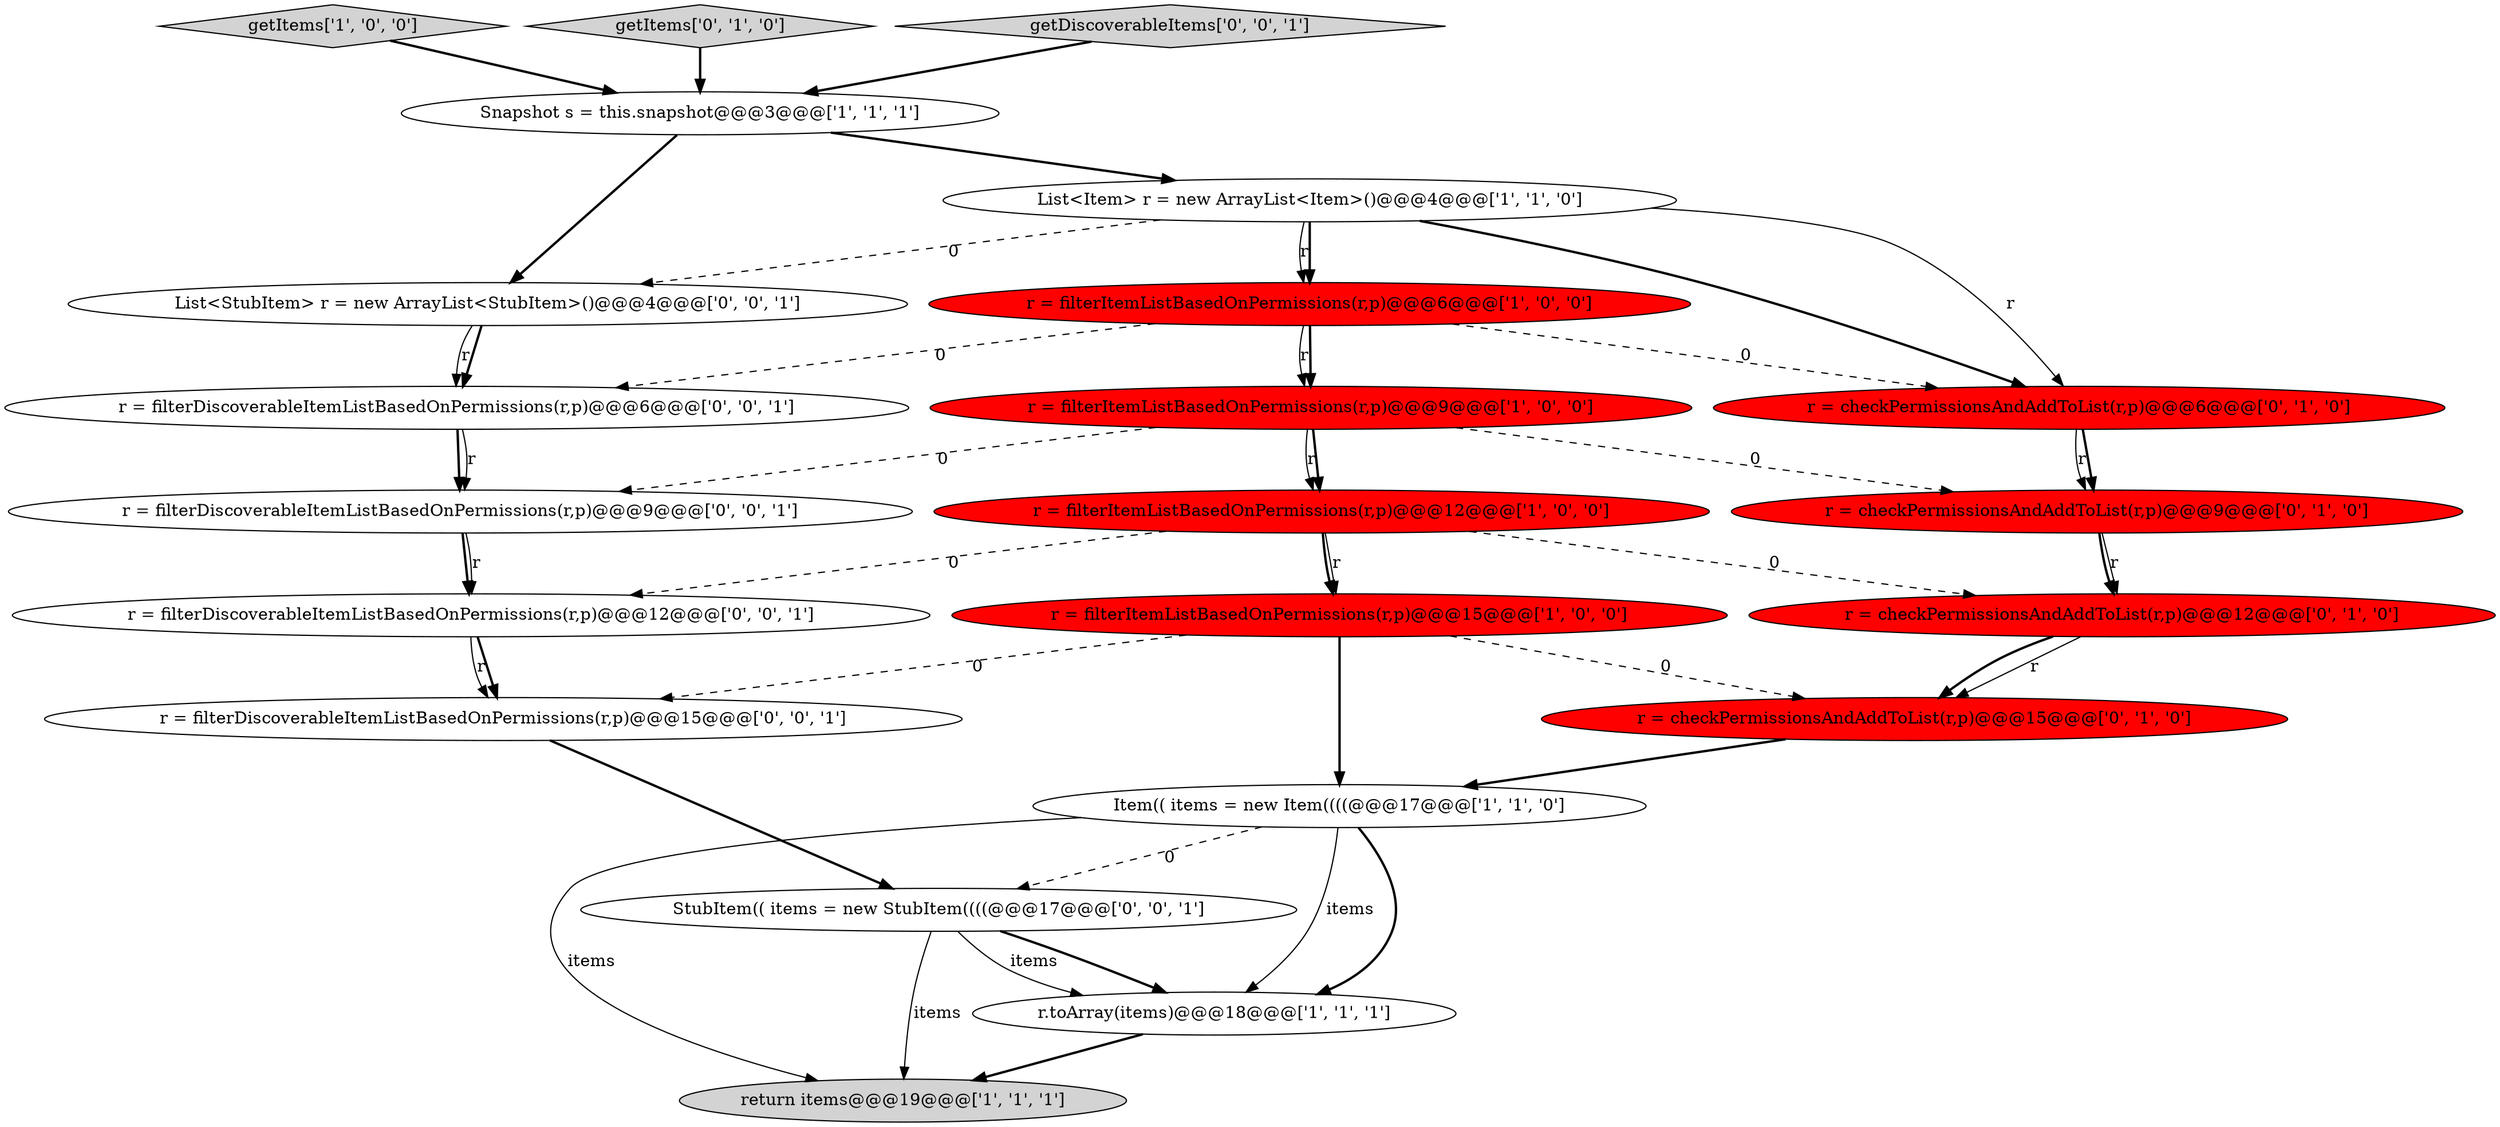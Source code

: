 digraph {
7 [style = filled, label = "r = filterItemListBasedOnPermissions(r,p)@@@9@@@['1', '0', '0']", fillcolor = red, shape = ellipse image = "AAA1AAABBB1BBB"];
19 [style = filled, label = "r = filterDiscoverableItemListBasedOnPermissions(r,p)@@@6@@@['0', '0', '1']", fillcolor = white, shape = ellipse image = "AAA0AAABBB3BBB"];
6 [style = filled, label = "r.toArray(items)@@@18@@@['1', '1', '1']", fillcolor = white, shape = ellipse image = "AAA0AAABBB1BBB"];
14 [style = filled, label = "r = checkPermissionsAndAddToList(r,p)@@@15@@@['0', '1', '0']", fillcolor = red, shape = ellipse image = "AAA1AAABBB2BBB"];
0 [style = filled, label = "getItems['1', '0', '0']", fillcolor = lightgray, shape = diamond image = "AAA0AAABBB1BBB"];
5 [style = filled, label = "Item(( items = new Item((((@@@17@@@['1', '1', '0']", fillcolor = white, shape = ellipse image = "AAA0AAABBB1BBB"];
15 [style = filled, label = "StubItem(( items = new StubItem((((@@@17@@@['0', '0', '1']", fillcolor = white, shape = ellipse image = "AAA0AAABBB3BBB"];
2 [style = filled, label = "r = filterItemListBasedOnPermissions(r,p)@@@12@@@['1', '0', '0']", fillcolor = red, shape = ellipse image = "AAA1AAABBB1BBB"];
11 [style = filled, label = "r = checkPermissionsAndAddToList(r,p)@@@9@@@['0', '1', '0']", fillcolor = red, shape = ellipse image = "AAA1AAABBB2BBB"];
12 [style = filled, label = "r = checkPermissionsAndAddToList(r,p)@@@12@@@['0', '1', '0']", fillcolor = red, shape = ellipse image = "AAA1AAABBB2BBB"];
3 [style = filled, label = "List<Item> r = new ArrayList<Item>()@@@4@@@['1', '1', '0']", fillcolor = white, shape = ellipse image = "AAA0AAABBB1BBB"];
4 [style = filled, label = "return items@@@19@@@['1', '1', '1']", fillcolor = lightgray, shape = ellipse image = "AAA0AAABBB1BBB"];
10 [style = filled, label = "getItems['0', '1', '0']", fillcolor = lightgray, shape = diamond image = "AAA0AAABBB2BBB"];
18 [style = filled, label = "List<StubItem> r = new ArrayList<StubItem>()@@@4@@@['0', '0', '1']", fillcolor = white, shape = ellipse image = "AAA0AAABBB3BBB"];
17 [style = filled, label = "r = filterDiscoverableItemListBasedOnPermissions(r,p)@@@15@@@['0', '0', '1']", fillcolor = white, shape = ellipse image = "AAA0AAABBB3BBB"];
1 [style = filled, label = "r = filterItemListBasedOnPermissions(r,p)@@@15@@@['1', '0', '0']", fillcolor = red, shape = ellipse image = "AAA1AAABBB1BBB"];
20 [style = filled, label = "getDiscoverableItems['0', '0', '1']", fillcolor = lightgray, shape = diamond image = "AAA0AAABBB3BBB"];
21 [style = filled, label = "r = filterDiscoverableItemListBasedOnPermissions(r,p)@@@9@@@['0', '0', '1']", fillcolor = white, shape = ellipse image = "AAA0AAABBB3BBB"];
8 [style = filled, label = "Snapshot s = this.snapshot@@@3@@@['1', '1', '1']", fillcolor = white, shape = ellipse image = "AAA0AAABBB1BBB"];
13 [style = filled, label = "r = checkPermissionsAndAddToList(r,p)@@@6@@@['0', '1', '0']", fillcolor = red, shape = ellipse image = "AAA1AAABBB2BBB"];
9 [style = filled, label = "r = filterItemListBasedOnPermissions(r,p)@@@6@@@['1', '0', '0']", fillcolor = red, shape = ellipse image = "AAA1AAABBB1BBB"];
16 [style = filled, label = "r = filterDiscoverableItemListBasedOnPermissions(r,p)@@@12@@@['0', '0', '1']", fillcolor = white, shape = ellipse image = "AAA0AAABBB3BBB"];
1->5 [style = bold, label=""];
3->9 [style = solid, label="r"];
3->13 [style = solid, label="r"];
19->21 [style = solid, label="r"];
7->21 [style = dashed, label="0"];
9->7 [style = solid, label="r"];
2->1 [style = solid, label="r"];
1->14 [style = dashed, label="0"];
2->1 [style = bold, label=""];
8->18 [style = bold, label=""];
3->18 [style = dashed, label="0"];
11->12 [style = solid, label="r"];
8->3 [style = bold, label=""];
18->19 [style = bold, label=""];
7->11 [style = dashed, label="0"];
12->14 [style = solid, label="r"];
11->12 [style = bold, label=""];
15->6 [style = bold, label=""];
16->17 [style = bold, label=""];
9->7 [style = bold, label=""];
13->11 [style = bold, label=""];
21->16 [style = solid, label="r"];
16->17 [style = solid, label="r"];
9->19 [style = dashed, label="0"];
3->9 [style = bold, label=""];
6->4 [style = bold, label=""];
2->12 [style = dashed, label="0"];
20->8 [style = bold, label=""];
15->6 [style = solid, label="items"];
5->4 [style = solid, label="items"];
1->17 [style = dashed, label="0"];
18->19 [style = solid, label="r"];
5->6 [style = bold, label=""];
10->8 [style = bold, label=""];
5->6 [style = solid, label="items"];
7->2 [style = bold, label=""];
2->16 [style = dashed, label="0"];
9->13 [style = dashed, label="0"];
12->14 [style = bold, label=""];
17->15 [style = bold, label=""];
0->8 [style = bold, label=""];
13->11 [style = solid, label="r"];
3->13 [style = bold, label=""];
21->16 [style = bold, label=""];
15->4 [style = solid, label="items"];
5->15 [style = dashed, label="0"];
7->2 [style = solid, label="r"];
14->5 [style = bold, label=""];
19->21 [style = bold, label=""];
}
